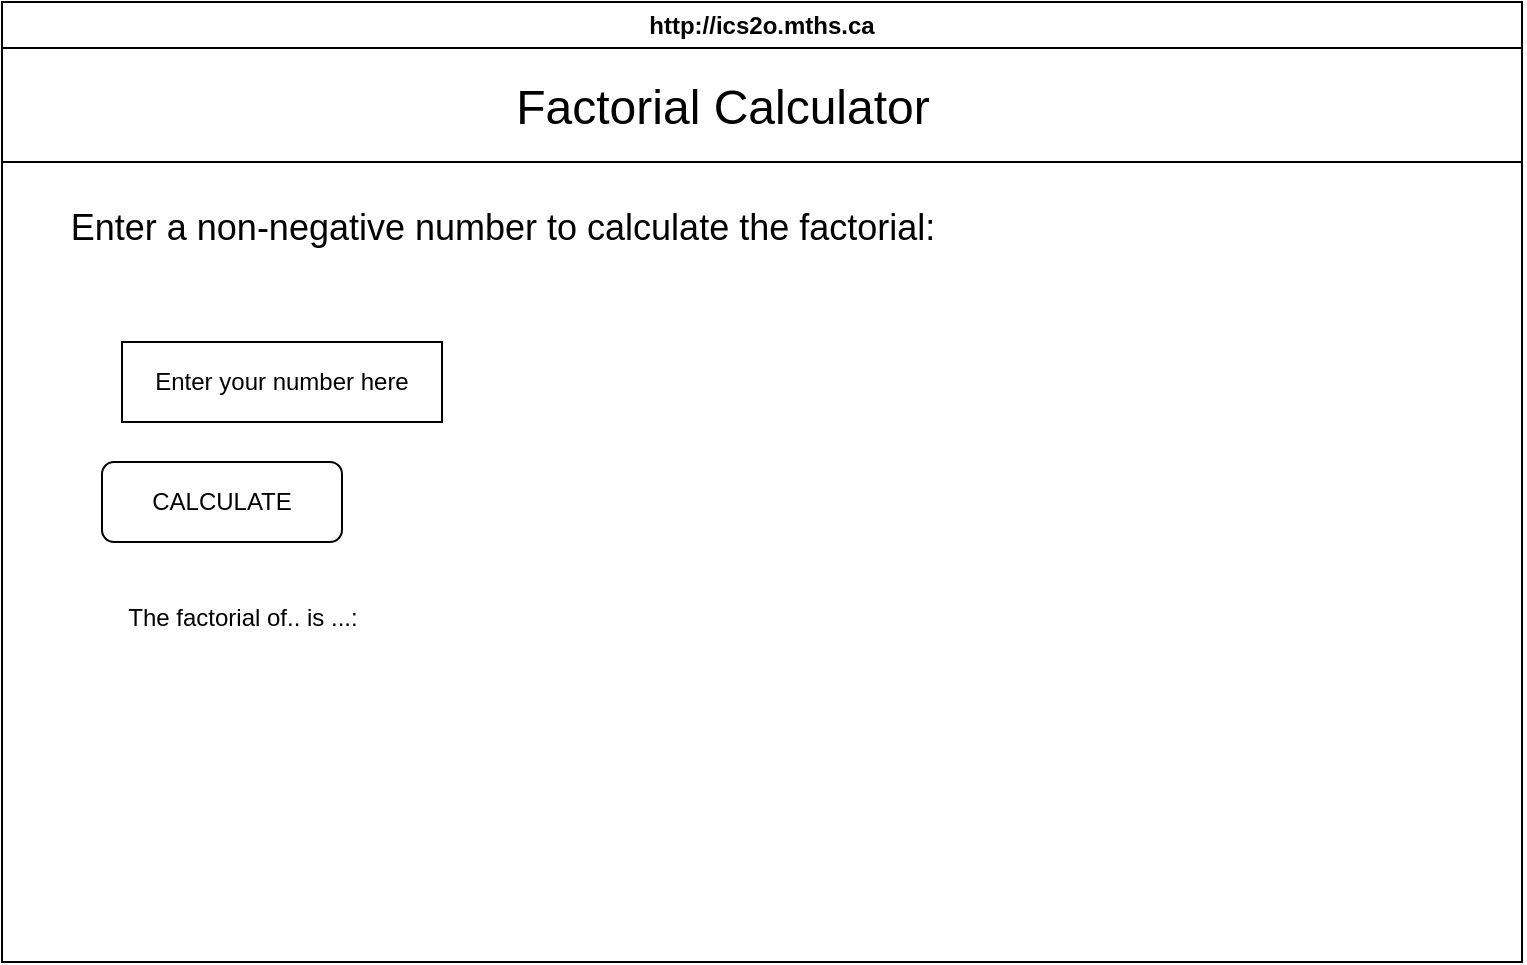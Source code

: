 <mxfile>
    <diagram id="HIP3nbAZw_EuaXWnEj3U" name="Page-1">
        <mxGraphModel dx="1080" dy="1390" grid="1" gridSize="10" guides="1" tooltips="1" connect="1" arrows="1" fold="1" page="1" pageScale="1" pageWidth="850" pageHeight="1100" math="0" shadow="0">
            <root>
                <mxCell id="0"/>
                <mxCell id="1" parent="0"/>
                <mxCell id="7" value="http://ics2o.mths.ca" style="swimlane;whiteSpace=wrap;html=1;" parent="1" vertex="1">
                    <mxGeometry x="40" y="40" width="760" height="480" as="geometry"/>
                </mxCell>
                <mxCell id="12" value="The factorial of.. is ...:" style="text;html=1;align=center;verticalAlign=middle;resizable=0;points=[];autosize=1;strokeColor=none;fillColor=none;" parent="7" vertex="1">
                    <mxGeometry x="50" y="293" width="140" height="30" as="geometry"/>
                </mxCell>
                <mxCell id="14" value="&lt;font style=&quot;font-size: 18px;&quot;&gt;Enter a non-negative number to calculate the factorial:&lt;/font&gt;" style="text;html=1;align=center;verticalAlign=middle;resizable=0;points=[];autosize=1;strokeColor=none;fillColor=none;" parent="7" vertex="1">
                    <mxGeometry x="20" y="93" width="460" height="40" as="geometry"/>
                </mxCell>
                <mxCell id="11" value="Enter your number here" style="whiteSpace=wrap;html=1;" parent="7" vertex="1">
                    <mxGeometry x="60" y="170" width="160" height="40" as="geometry"/>
                </mxCell>
                <mxCell id="17" value="CALCULATE" style="rounded=1;whiteSpace=wrap;html=1;" vertex="1" parent="7">
                    <mxGeometry x="50" y="230" width="120" height="40" as="geometry"/>
                </mxCell>
                <mxCell id="9" value="&lt;font style=&quot;font-size: 24px;&quot;&gt;Factorial Calculator&lt;/font&gt;" style="text;html=1;align=center;verticalAlign=middle;resizable=0;points=[];autosize=1;strokeColor=none;fillColor=none;" parent="1" vertex="1">
                    <mxGeometry x="285" y="73" width="230" height="40" as="geometry"/>
                </mxCell>
                <mxCell id="16" value="" style="endArrow=none;html=1;" parent="1" edge="1">
                    <mxGeometry width="50" height="50" relative="1" as="geometry">
                        <mxPoint x="40" y="120" as="sourcePoint"/>
                        <mxPoint x="800" y="120" as="targetPoint"/>
                    </mxGeometry>
                </mxCell>
            </root>
        </mxGraphModel>
    </diagram>
</mxfile>